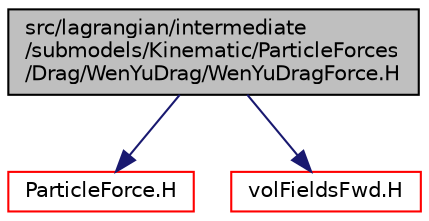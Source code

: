 digraph "src/lagrangian/intermediate/submodels/Kinematic/ParticleForces/Drag/WenYuDrag/WenYuDragForce.H"
{
  bgcolor="transparent";
  edge [fontname="Helvetica",fontsize="10",labelfontname="Helvetica",labelfontsize="10"];
  node [fontname="Helvetica",fontsize="10",shape=record];
  Node1 [label="src/lagrangian/intermediate\l/submodels/Kinematic/ParticleForces\l/Drag/WenYuDrag/WenYuDragForce.H",height=0.2,width=0.4,color="black", fillcolor="grey75", style="filled", fontcolor="black"];
  Node1 -> Node2 [color="midnightblue",fontsize="10",style="solid",fontname="Helvetica"];
  Node2 [label="ParticleForce.H",height=0.2,width=0.4,color="red",URL="$a07006.html"];
  Node1 -> Node3 [color="midnightblue",fontsize="10",style="solid",fontname="Helvetica"];
  Node3 [label="volFieldsFwd.H",height=0.2,width=0.4,color="red",URL="$a05762.html"];
}
